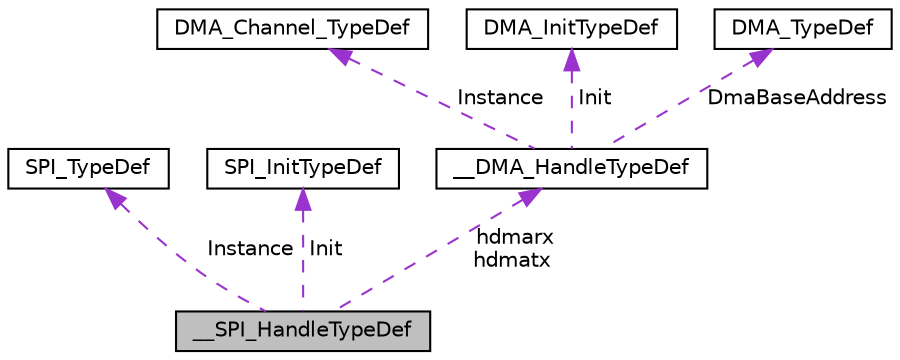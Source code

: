 digraph "__SPI_HandleTypeDef"
{
 // LATEX_PDF_SIZE
  edge [fontname="Helvetica",fontsize="10",labelfontname="Helvetica",labelfontsize="10"];
  node [fontname="Helvetica",fontsize="10",shape=record];
  Node1 [label="__SPI_HandleTypeDef",height=0.2,width=0.4,color="black", fillcolor="grey75", style="filled", fontcolor="black",tooltip="SPI handle Structure definition."];
  Node2 -> Node1 [dir="back",color="darkorchid3",fontsize="10",style="dashed",label=" Instance" ,fontname="Helvetica"];
  Node2 [label="SPI_TypeDef",height=0.2,width=0.4,color="black", fillcolor="white", style="filled",URL="$struct_s_p_i___type_def.html",tooltip="Serial Peripheral Interface."];
  Node3 -> Node1 [dir="back",color="darkorchid3",fontsize="10",style="dashed",label=" Init" ,fontname="Helvetica"];
  Node3 [label="SPI_InitTypeDef",height=0.2,width=0.4,color="black", fillcolor="white", style="filled",URL="$struct_s_p_i___init_type_def.html",tooltip="SPI Configuration Structure definition."];
  Node4 -> Node1 [dir="back",color="darkorchid3",fontsize="10",style="dashed",label=" hdmarx\nhdmatx" ,fontname="Helvetica"];
  Node4 [label="__DMA_HandleTypeDef",height=0.2,width=0.4,color="black", fillcolor="white", style="filled",URL="$struct_____d_m_a___handle_type_def.html",tooltip="DMA handle Structure definition."];
  Node5 -> Node4 [dir="back",color="darkorchid3",fontsize="10",style="dashed",label=" Instance" ,fontname="Helvetica"];
  Node5 [label="DMA_Channel_TypeDef",height=0.2,width=0.4,color="black", fillcolor="white", style="filled",URL="$struct_d_m_a___channel___type_def.html",tooltip="DMA Controller."];
  Node6 -> Node4 [dir="back",color="darkorchid3",fontsize="10",style="dashed",label=" Init" ,fontname="Helvetica"];
  Node6 [label="DMA_InitTypeDef",height=0.2,width=0.4,color="black", fillcolor="white", style="filled",URL="$struct_d_m_a___init_type_def.html",tooltip="DMA Configuration Structure definition."];
  Node7 -> Node4 [dir="back",color="darkorchid3",fontsize="10",style="dashed",label=" DmaBaseAddress" ,fontname="Helvetica"];
  Node7 [label="DMA_TypeDef",height=0.2,width=0.4,color="black", fillcolor="white", style="filled",URL="$struct_d_m_a___type_def.html",tooltip=" "];
}

